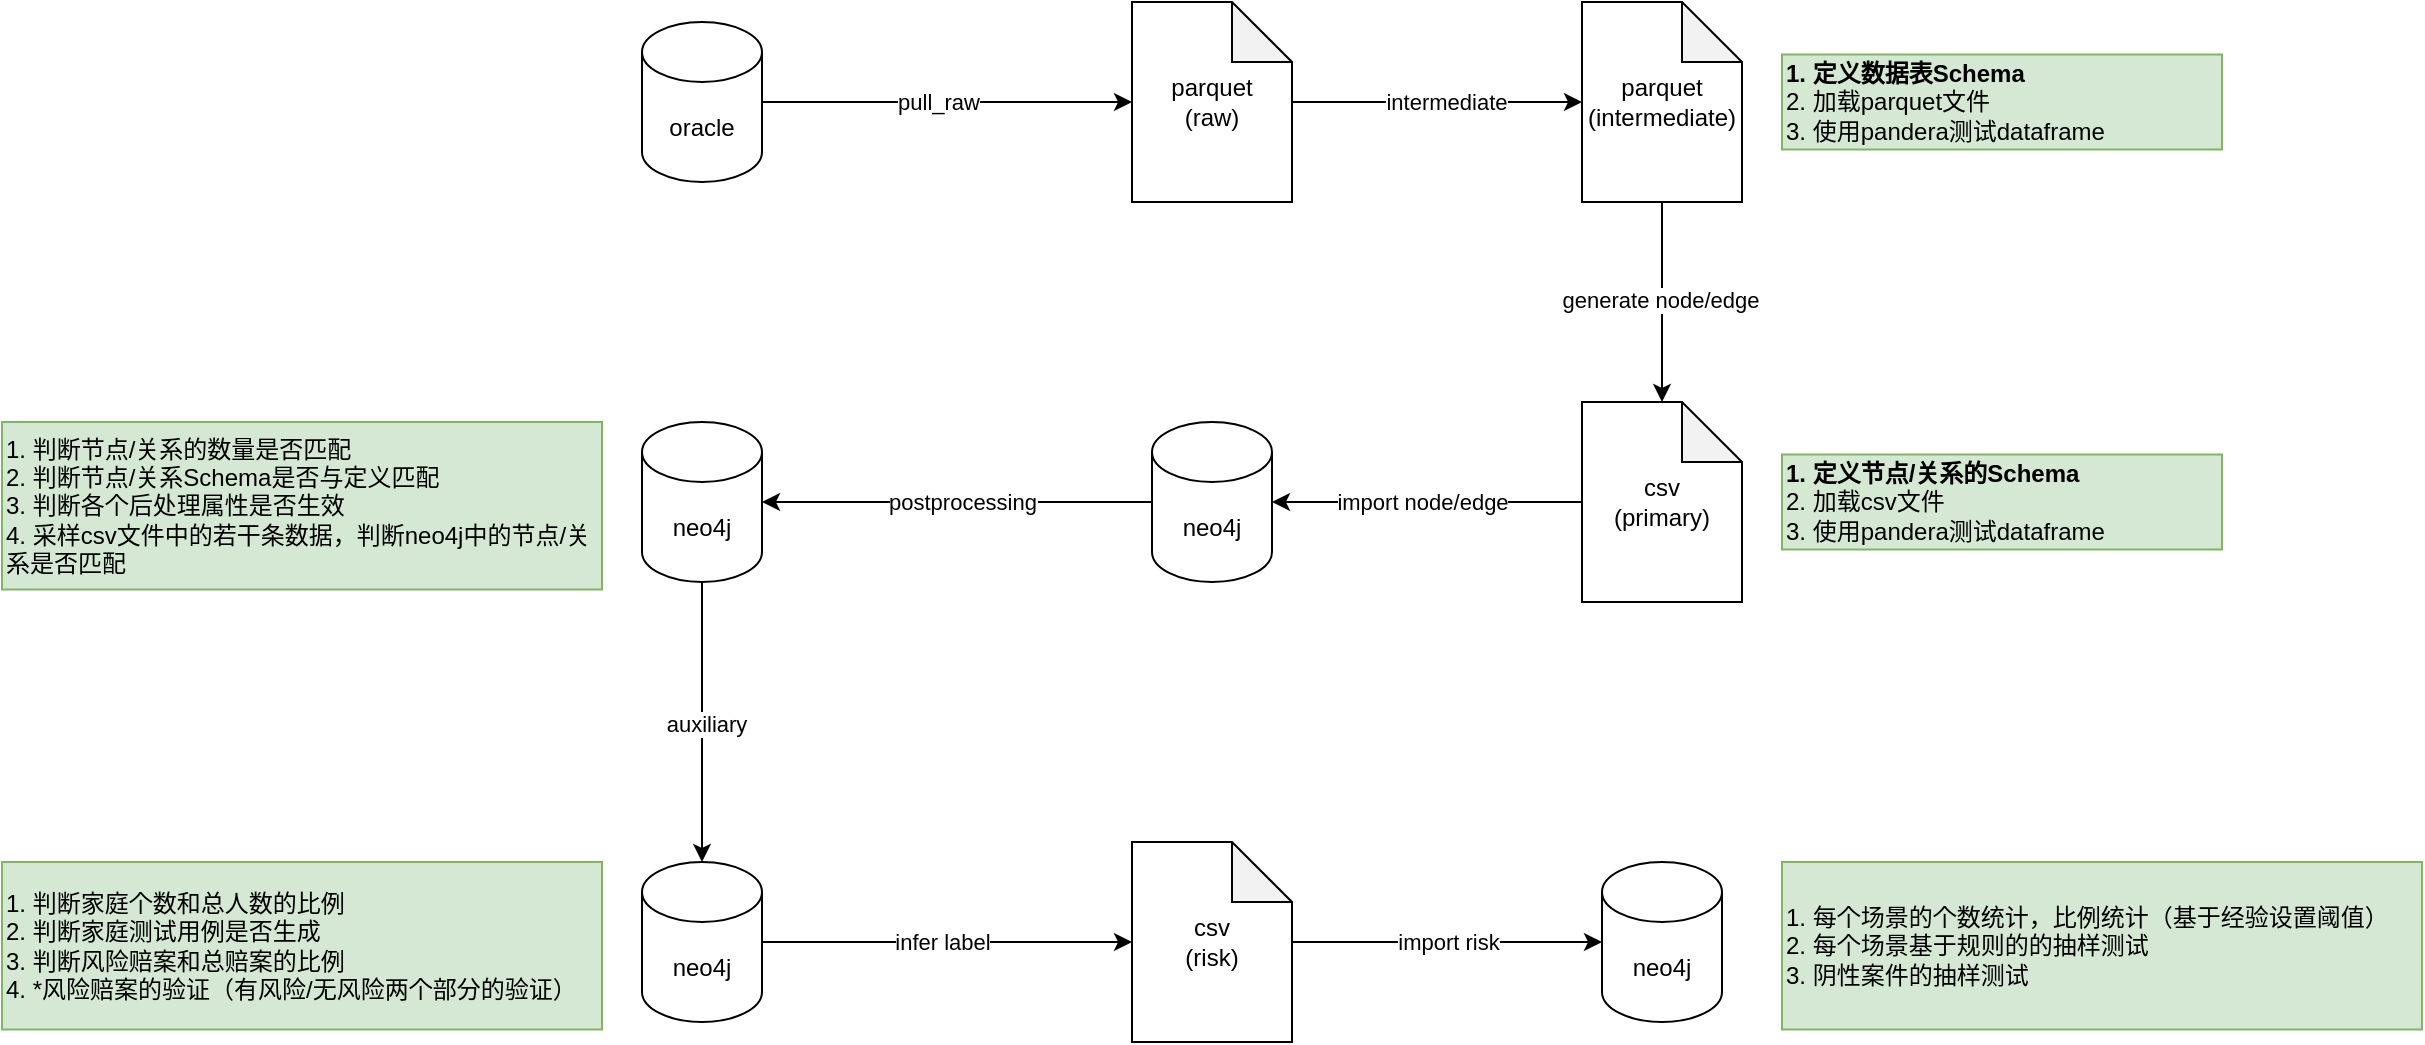 <mxfile version="21.2.3" type="github">
  <diagram name="Page-1" id="LknvPDpUpN_7AxQZZM2L">
    <mxGraphModel dx="2924" dy="1155" grid="1" gridSize="10" guides="1" tooltips="1" connect="1" arrows="1" fold="1" page="1" pageScale="1" pageWidth="850" pageHeight="1100" math="0" shadow="0">
      <root>
        <mxCell id="0" />
        <mxCell id="1" parent="0" />
        <mxCell id="d0YDHUIfVL__pPALtXE7-13" style="edgeStyle=orthogonalEdgeStyle;rounded=0;orthogonalLoop=1;jettySize=auto;html=1;entryX=0;entryY=0.5;entryDx=0;entryDy=0;entryPerimeter=0;" edge="1" parent="1" source="d0YDHUIfVL__pPALtXE7-2" target="d0YDHUIfVL__pPALtXE7-3">
          <mxGeometry relative="1" as="geometry" />
        </mxCell>
        <mxCell id="d0YDHUIfVL__pPALtXE7-14" value="pull_raw" style="edgeLabel;html=1;align=center;verticalAlign=middle;resizable=0;points=[];" vertex="1" connectable="0" parent="d0YDHUIfVL__pPALtXE7-13">
          <mxGeometry x="-0.053" y="-1" relative="1" as="geometry">
            <mxPoint y="-1" as="offset" />
          </mxGeometry>
        </mxCell>
        <mxCell id="d0YDHUIfVL__pPALtXE7-2" value="oracle" style="shape=cylinder3;whiteSpace=wrap;html=1;boundedLbl=1;backgroundOutline=1;size=15;" vertex="1" parent="1">
          <mxGeometry x="100" y="180" width="60" height="80" as="geometry" />
        </mxCell>
        <mxCell id="d0YDHUIfVL__pPALtXE7-15" style="edgeStyle=orthogonalEdgeStyle;rounded=0;orthogonalLoop=1;jettySize=auto;html=1;" edge="1" parent="1" source="d0YDHUIfVL__pPALtXE7-3" target="d0YDHUIfVL__pPALtXE7-4">
          <mxGeometry relative="1" as="geometry" />
        </mxCell>
        <mxCell id="d0YDHUIfVL__pPALtXE7-16" value="intermediate" style="edgeLabel;html=1;align=center;verticalAlign=middle;resizable=0;points=[];" vertex="1" connectable="0" parent="d0YDHUIfVL__pPALtXE7-15">
          <mxGeometry x="0.062" y="-3" relative="1" as="geometry">
            <mxPoint y="-3" as="offset" />
          </mxGeometry>
        </mxCell>
        <mxCell id="d0YDHUIfVL__pPALtXE7-3" value="parquet&lt;br&gt;(raw)" style="shape=note;whiteSpace=wrap;html=1;backgroundOutline=1;darkOpacity=0.05;" vertex="1" parent="1">
          <mxGeometry x="345" y="170" width="80" height="100" as="geometry" />
        </mxCell>
        <mxCell id="d0YDHUIfVL__pPALtXE7-17" style="edgeStyle=orthogonalEdgeStyle;rounded=0;orthogonalLoop=1;jettySize=auto;html=1;entryX=0.5;entryY=0;entryDx=0;entryDy=0;entryPerimeter=0;" edge="1" parent="1" source="d0YDHUIfVL__pPALtXE7-4" target="d0YDHUIfVL__pPALtXE7-5">
          <mxGeometry relative="1" as="geometry" />
        </mxCell>
        <mxCell id="d0YDHUIfVL__pPALtXE7-18" value="generate node/edge" style="edgeLabel;html=1;align=center;verticalAlign=middle;resizable=0;points=[];" vertex="1" connectable="0" parent="d0YDHUIfVL__pPALtXE7-17">
          <mxGeometry x="-0.02" y="-1" relative="1" as="geometry">
            <mxPoint as="offset" />
          </mxGeometry>
        </mxCell>
        <mxCell id="d0YDHUIfVL__pPALtXE7-4" value="parquet&lt;br&gt;(intermediate)" style="shape=note;whiteSpace=wrap;html=1;backgroundOutline=1;darkOpacity=0.05;" vertex="1" parent="1">
          <mxGeometry x="570" y="170" width="80" height="100" as="geometry" />
        </mxCell>
        <mxCell id="d0YDHUIfVL__pPALtXE7-19" style="edgeStyle=orthogonalEdgeStyle;rounded=0;orthogonalLoop=1;jettySize=auto;html=1;entryX=1;entryY=0.5;entryDx=0;entryDy=0;entryPerimeter=0;" edge="1" parent="1" source="d0YDHUIfVL__pPALtXE7-5" target="d0YDHUIfVL__pPALtXE7-6">
          <mxGeometry relative="1" as="geometry" />
        </mxCell>
        <mxCell id="d0YDHUIfVL__pPALtXE7-20" value="import node/edge" style="edgeLabel;html=1;align=center;verticalAlign=middle;resizable=0;points=[];" vertex="1" connectable="0" parent="d0YDHUIfVL__pPALtXE7-19">
          <mxGeometry x="0.303" relative="1" as="geometry">
            <mxPoint x="21" as="offset" />
          </mxGeometry>
        </mxCell>
        <mxCell id="d0YDHUIfVL__pPALtXE7-5" value="csv&lt;br&gt;(primary)" style="shape=note;whiteSpace=wrap;html=1;backgroundOutline=1;darkOpacity=0.05;" vertex="1" parent="1">
          <mxGeometry x="570" y="370" width="80" height="100" as="geometry" />
        </mxCell>
        <mxCell id="d0YDHUIfVL__pPALtXE7-22" style="edgeStyle=orthogonalEdgeStyle;rounded=0;orthogonalLoop=1;jettySize=auto;html=1;" edge="1" parent="1" source="d0YDHUIfVL__pPALtXE7-6" target="d0YDHUIfVL__pPALtXE7-7">
          <mxGeometry relative="1" as="geometry" />
        </mxCell>
        <mxCell id="d0YDHUIfVL__pPALtXE7-23" value="postprocessing" style="edgeLabel;html=1;align=center;verticalAlign=middle;resizable=0;points=[];" vertex="1" connectable="0" parent="d0YDHUIfVL__pPALtXE7-22">
          <mxGeometry x="0.262" y="3" relative="1" as="geometry">
            <mxPoint x="28" y="-3" as="offset" />
          </mxGeometry>
        </mxCell>
        <mxCell id="d0YDHUIfVL__pPALtXE7-6" value="neo4j" style="shape=cylinder3;whiteSpace=wrap;html=1;boundedLbl=1;backgroundOutline=1;size=15;" vertex="1" parent="1">
          <mxGeometry x="355" y="380" width="60" height="80" as="geometry" />
        </mxCell>
        <mxCell id="d0YDHUIfVL__pPALtXE7-24" style="edgeStyle=orthogonalEdgeStyle;rounded=0;orthogonalLoop=1;jettySize=auto;html=1;entryX=0.5;entryY=0;entryDx=0;entryDy=0;entryPerimeter=0;" edge="1" parent="1" source="d0YDHUIfVL__pPALtXE7-7" target="d0YDHUIfVL__pPALtXE7-8">
          <mxGeometry relative="1" as="geometry" />
        </mxCell>
        <mxCell id="d0YDHUIfVL__pPALtXE7-25" value="auxiliary" style="edgeLabel;html=1;align=center;verticalAlign=middle;resizable=0;points=[];" vertex="1" connectable="0" parent="d0YDHUIfVL__pPALtXE7-24">
          <mxGeometry x="0.014" y="2" relative="1" as="geometry">
            <mxPoint as="offset" />
          </mxGeometry>
        </mxCell>
        <mxCell id="d0YDHUIfVL__pPALtXE7-7" value="neo4j" style="shape=cylinder3;whiteSpace=wrap;html=1;boundedLbl=1;backgroundOutline=1;size=15;" vertex="1" parent="1">
          <mxGeometry x="100" y="380" width="60" height="80" as="geometry" />
        </mxCell>
        <mxCell id="d0YDHUIfVL__pPALtXE7-26" style="edgeStyle=orthogonalEdgeStyle;rounded=0;orthogonalLoop=1;jettySize=auto;html=1;entryX=0;entryY=0.5;entryDx=0;entryDy=0;entryPerimeter=0;" edge="1" parent="1" source="d0YDHUIfVL__pPALtXE7-8" target="d0YDHUIfVL__pPALtXE7-10">
          <mxGeometry relative="1" as="geometry" />
        </mxCell>
        <mxCell id="d0YDHUIfVL__pPALtXE7-27" value="infer label" style="edgeLabel;html=1;align=center;verticalAlign=middle;resizable=0;points=[];" vertex="1" connectable="0" parent="d0YDHUIfVL__pPALtXE7-26">
          <mxGeometry x="-0.243" y="2" relative="1" as="geometry">
            <mxPoint x="20" y="2" as="offset" />
          </mxGeometry>
        </mxCell>
        <mxCell id="d0YDHUIfVL__pPALtXE7-8" value="neo4j" style="shape=cylinder3;whiteSpace=wrap;html=1;boundedLbl=1;backgroundOutline=1;size=15;" vertex="1" parent="1">
          <mxGeometry x="100" y="600" width="60" height="80" as="geometry" />
        </mxCell>
        <mxCell id="d0YDHUIfVL__pPALtXE7-28" value="import risk" style="edgeStyle=orthogonalEdgeStyle;rounded=0;orthogonalLoop=1;jettySize=auto;html=1;entryX=0;entryY=0.5;entryDx=0;entryDy=0;entryPerimeter=0;" edge="1" parent="1" source="d0YDHUIfVL__pPALtXE7-10" target="d0YDHUIfVL__pPALtXE7-12">
          <mxGeometry relative="1" as="geometry">
            <Array as="points">
              <mxPoint x="500" y="640" />
              <mxPoint x="500" y="640" />
            </Array>
          </mxGeometry>
        </mxCell>
        <mxCell id="d0YDHUIfVL__pPALtXE7-10" value="csv&lt;br&gt;(risk)" style="shape=note;whiteSpace=wrap;html=1;backgroundOutline=1;darkOpacity=0.05;" vertex="1" parent="1">
          <mxGeometry x="345" y="590" width="80" height="100" as="geometry" />
        </mxCell>
        <mxCell id="d0YDHUIfVL__pPALtXE7-12" value="neo4j" style="shape=cylinder3;whiteSpace=wrap;html=1;boundedLbl=1;backgroundOutline=1;size=15;" vertex="1" parent="1">
          <mxGeometry x="580" y="600" width="60" height="80" as="geometry" />
        </mxCell>
        <mxCell id="d0YDHUIfVL__pPALtXE7-29" value="&lt;b&gt;1. 定义数据表Schema&lt;/b&gt;&lt;br&gt;2. 加载parquet文件&lt;br&gt;3. 使用pandera测试dataframe" style="text;html=1;strokeColor=#82b366;fillColor=#d5e8d4;align=left;verticalAlign=middle;whiteSpace=wrap;rounded=0;" vertex="1" parent="1">
          <mxGeometry x="670" y="196.25" width="220" height="47.5" as="geometry" />
        </mxCell>
        <mxCell id="d0YDHUIfVL__pPALtXE7-30" value="&lt;b&gt;1. 定义节点/关系的Schema&lt;/b&gt;&lt;br&gt;2. 加载csv文件&lt;br&gt;3. 使用pandera测试dataframe" style="text;html=1;strokeColor=#82b366;fillColor=#d5e8d4;align=left;verticalAlign=middle;whiteSpace=wrap;rounded=0;" vertex="1" parent="1">
          <mxGeometry x="670" y="396.25" width="220" height="47.5" as="geometry" />
        </mxCell>
        <mxCell id="d0YDHUIfVL__pPALtXE7-31" value="1. 判断节点/关系的数量是否匹配&lt;br&gt;2. 判断节点/关系Schema是否与定义匹配&lt;br&gt;3. 判断各个后处理属性是否生效&lt;br&gt;4. 采样csv文件中的若干条数据，判断neo4j中的节点/关系是否匹配" style="text;html=1;strokeColor=#82b366;fillColor=#d5e8d4;align=left;verticalAlign=middle;whiteSpace=wrap;rounded=0;" vertex="1" parent="1">
          <mxGeometry x="-220" y="380" width="300" height="83.75" as="geometry" />
        </mxCell>
        <mxCell id="d0YDHUIfVL__pPALtXE7-32" value="1. 判断家庭个数和总人数的比例&lt;br&gt;2. 判断家庭测试用例是否生成&lt;br&gt;3. 判断风险赔案和总赔案的比例&lt;br&gt;4. *风险赔案的验证（有风险/无风险两个部分的验证）" style="text;html=1;strokeColor=#82b366;fillColor=#d5e8d4;align=left;verticalAlign=middle;whiteSpace=wrap;rounded=0;" vertex="1" parent="1">
          <mxGeometry x="-220" y="600" width="300" height="83.75" as="geometry" />
        </mxCell>
        <mxCell id="d0YDHUIfVL__pPALtXE7-33" value="1. 每个场景的个数统计，比例统计（基于经验设置阈值）&lt;br&gt;2. 每个场景基于规则的的抽样测试&lt;br&gt;3. 阴性案件的抽样测试" style="text;html=1;strokeColor=#82b366;fillColor=#d5e8d4;align=left;verticalAlign=middle;whiteSpace=wrap;rounded=0;" vertex="1" parent="1">
          <mxGeometry x="670" y="600" width="320" height="83.75" as="geometry" />
        </mxCell>
      </root>
    </mxGraphModel>
  </diagram>
</mxfile>

